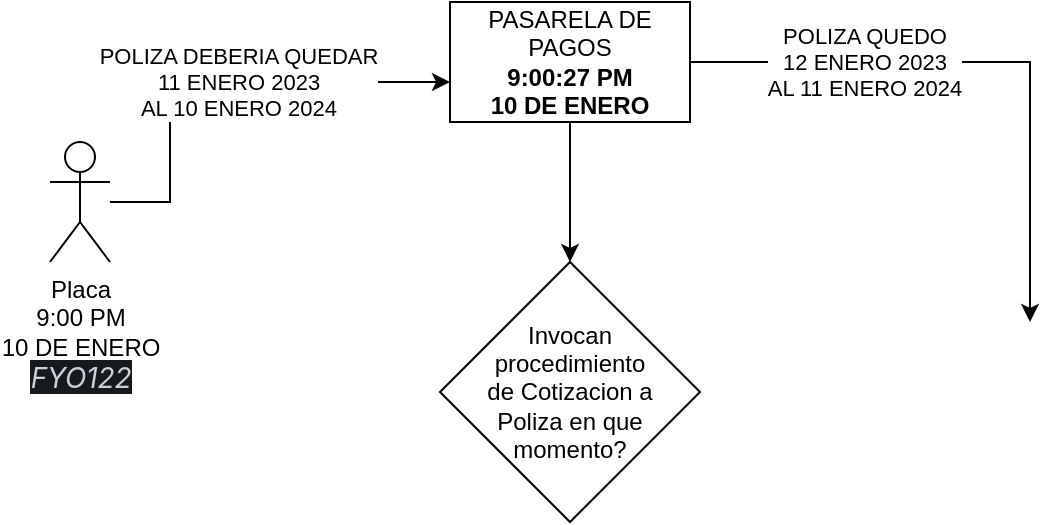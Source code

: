 <mxfile version="20.8.20" type="github"><diagram name="Página-1" id="GVRtoEKROCPk_hzHivhi"><mxGraphModel dx="1674" dy="796" grid="1" gridSize="10" guides="1" tooltips="1" connect="1" arrows="1" fold="1" page="1" pageScale="1" pageWidth="827" pageHeight="1169" math="0" shadow="0"><root><mxCell id="0"/><mxCell id="1" parent="0"/><mxCell id="UBGUWVV89p8yDIxu4gjA-4" style="edgeStyle=orthogonalEdgeStyle;rounded=0;orthogonalLoop=1;jettySize=auto;html=1;" parent="1" source="UBGUWVV89p8yDIxu4gjA-1" target="UBGUWVV89p8yDIxu4gjA-5" edge="1"><mxGeometry relative="1" as="geometry"><mxPoint x="240" y="110" as="targetPoint"/><Array as="points"><mxPoint x="110" y="220"/><mxPoint x="110" y="160"/></Array></mxGeometry></mxCell><mxCell id="UBGUWVV89p8yDIxu4gjA-6" value="POLIZA DEBERIA QUEDAR&lt;br&gt;11 ENERO 2023 &lt;br&gt;AL 10 ENERO 2024" style="edgeLabel;html=1;align=center;verticalAlign=middle;resizable=0;points=[];" parent="UBGUWVV89p8yDIxu4gjA-4" vertex="1" connectable="0"><mxGeometry x="0.078" y="1" relative="1" as="geometry"><mxPoint y="1" as="offset"/></mxGeometry></mxCell><mxCell id="UBGUWVV89p8yDIxu4gjA-1" value="Placa&lt;br&gt;9:00 PM&lt;br&gt;10 DE ENERO&lt;br&gt;&lt;em style=&quot;color: rgb(199, 209, 219); font-family: -apple-system, BlinkMacSystemFont, &amp;quot;Segoe UI&amp;quot;, Roboto, Oxygen, Ubuntu, &amp;quot;Fira Sans&amp;quot;, &amp;quot;Droid Sans&amp;quot;, &amp;quot;Helvetica Neue&amp;quot;, sans-serif; font-size: 14px; letter-spacing: -0.07px; text-align: start; background-color: rgb(22, 26, 29);&quot; data-renderer-mark=&quot;true&quot;&gt;FYO122&lt;/em&gt;" style="shape=umlActor;verticalLabelPosition=bottom;verticalAlign=top;html=1;outlineConnect=0;" parent="1" vertex="1"><mxGeometry x="50" y="190" width="30" height="60" as="geometry"/></mxCell><mxCell id="UBGUWVV89p8yDIxu4gjA-7" style="edgeStyle=orthogonalEdgeStyle;rounded=0;orthogonalLoop=1;jettySize=auto;html=1;" parent="1" source="UBGUWVV89p8yDIxu4gjA-5" edge="1"><mxGeometry relative="1" as="geometry"><mxPoint x="540" y="280" as="targetPoint"/><Array as="points"><mxPoint x="540" y="150"/><mxPoint x="540" y="230"/></Array></mxGeometry></mxCell><mxCell id="UBGUWVV89p8yDIxu4gjA-8" value="POLIZA QUEDO&lt;br style=&quot;border-color: var(--border-color);&quot;&gt;12 ENERO 2023&lt;br style=&quot;border-color: var(--border-color);&quot;&gt;AL 11 ENERO 2024" style="edgeLabel;html=1;align=center;verticalAlign=middle;resizable=0;points=[];" parent="UBGUWVV89p8yDIxu4gjA-7" vertex="1" connectable="0"><mxGeometry x="-0.424" relative="1" as="geometry"><mxPoint as="offset"/></mxGeometry></mxCell><mxCell id="UBGUWVV89p8yDIxu4gjA-10" value="" style="edgeStyle=orthogonalEdgeStyle;rounded=0;orthogonalLoop=1;jettySize=auto;html=1;" parent="1" source="UBGUWVV89p8yDIxu4gjA-5" target="UBGUWVV89p8yDIxu4gjA-9" edge="1"><mxGeometry relative="1" as="geometry"/></mxCell><mxCell id="UBGUWVV89p8yDIxu4gjA-5" value="PASARELA DE PAGOS&lt;br&gt;&lt;b&gt;9:00:27 PM&lt;br&gt;10 DE ENERO&lt;br&gt;&lt;/b&gt;" style="rounded=0;whiteSpace=wrap;html=1;" parent="1" vertex="1"><mxGeometry x="250" y="120" width="120" height="60" as="geometry"/></mxCell><mxCell id="UBGUWVV89p8yDIxu4gjA-9" value="Invocan &lt;br&gt;procedimiento&lt;br&gt;de Cotizacion a &lt;br&gt;Poliza en que momento?" style="rhombus;whiteSpace=wrap;html=1;rounded=0;" parent="1" vertex="1"><mxGeometry x="245" y="250" width="130" height="130" as="geometry"/></mxCell></root></mxGraphModel></diagram></mxfile>